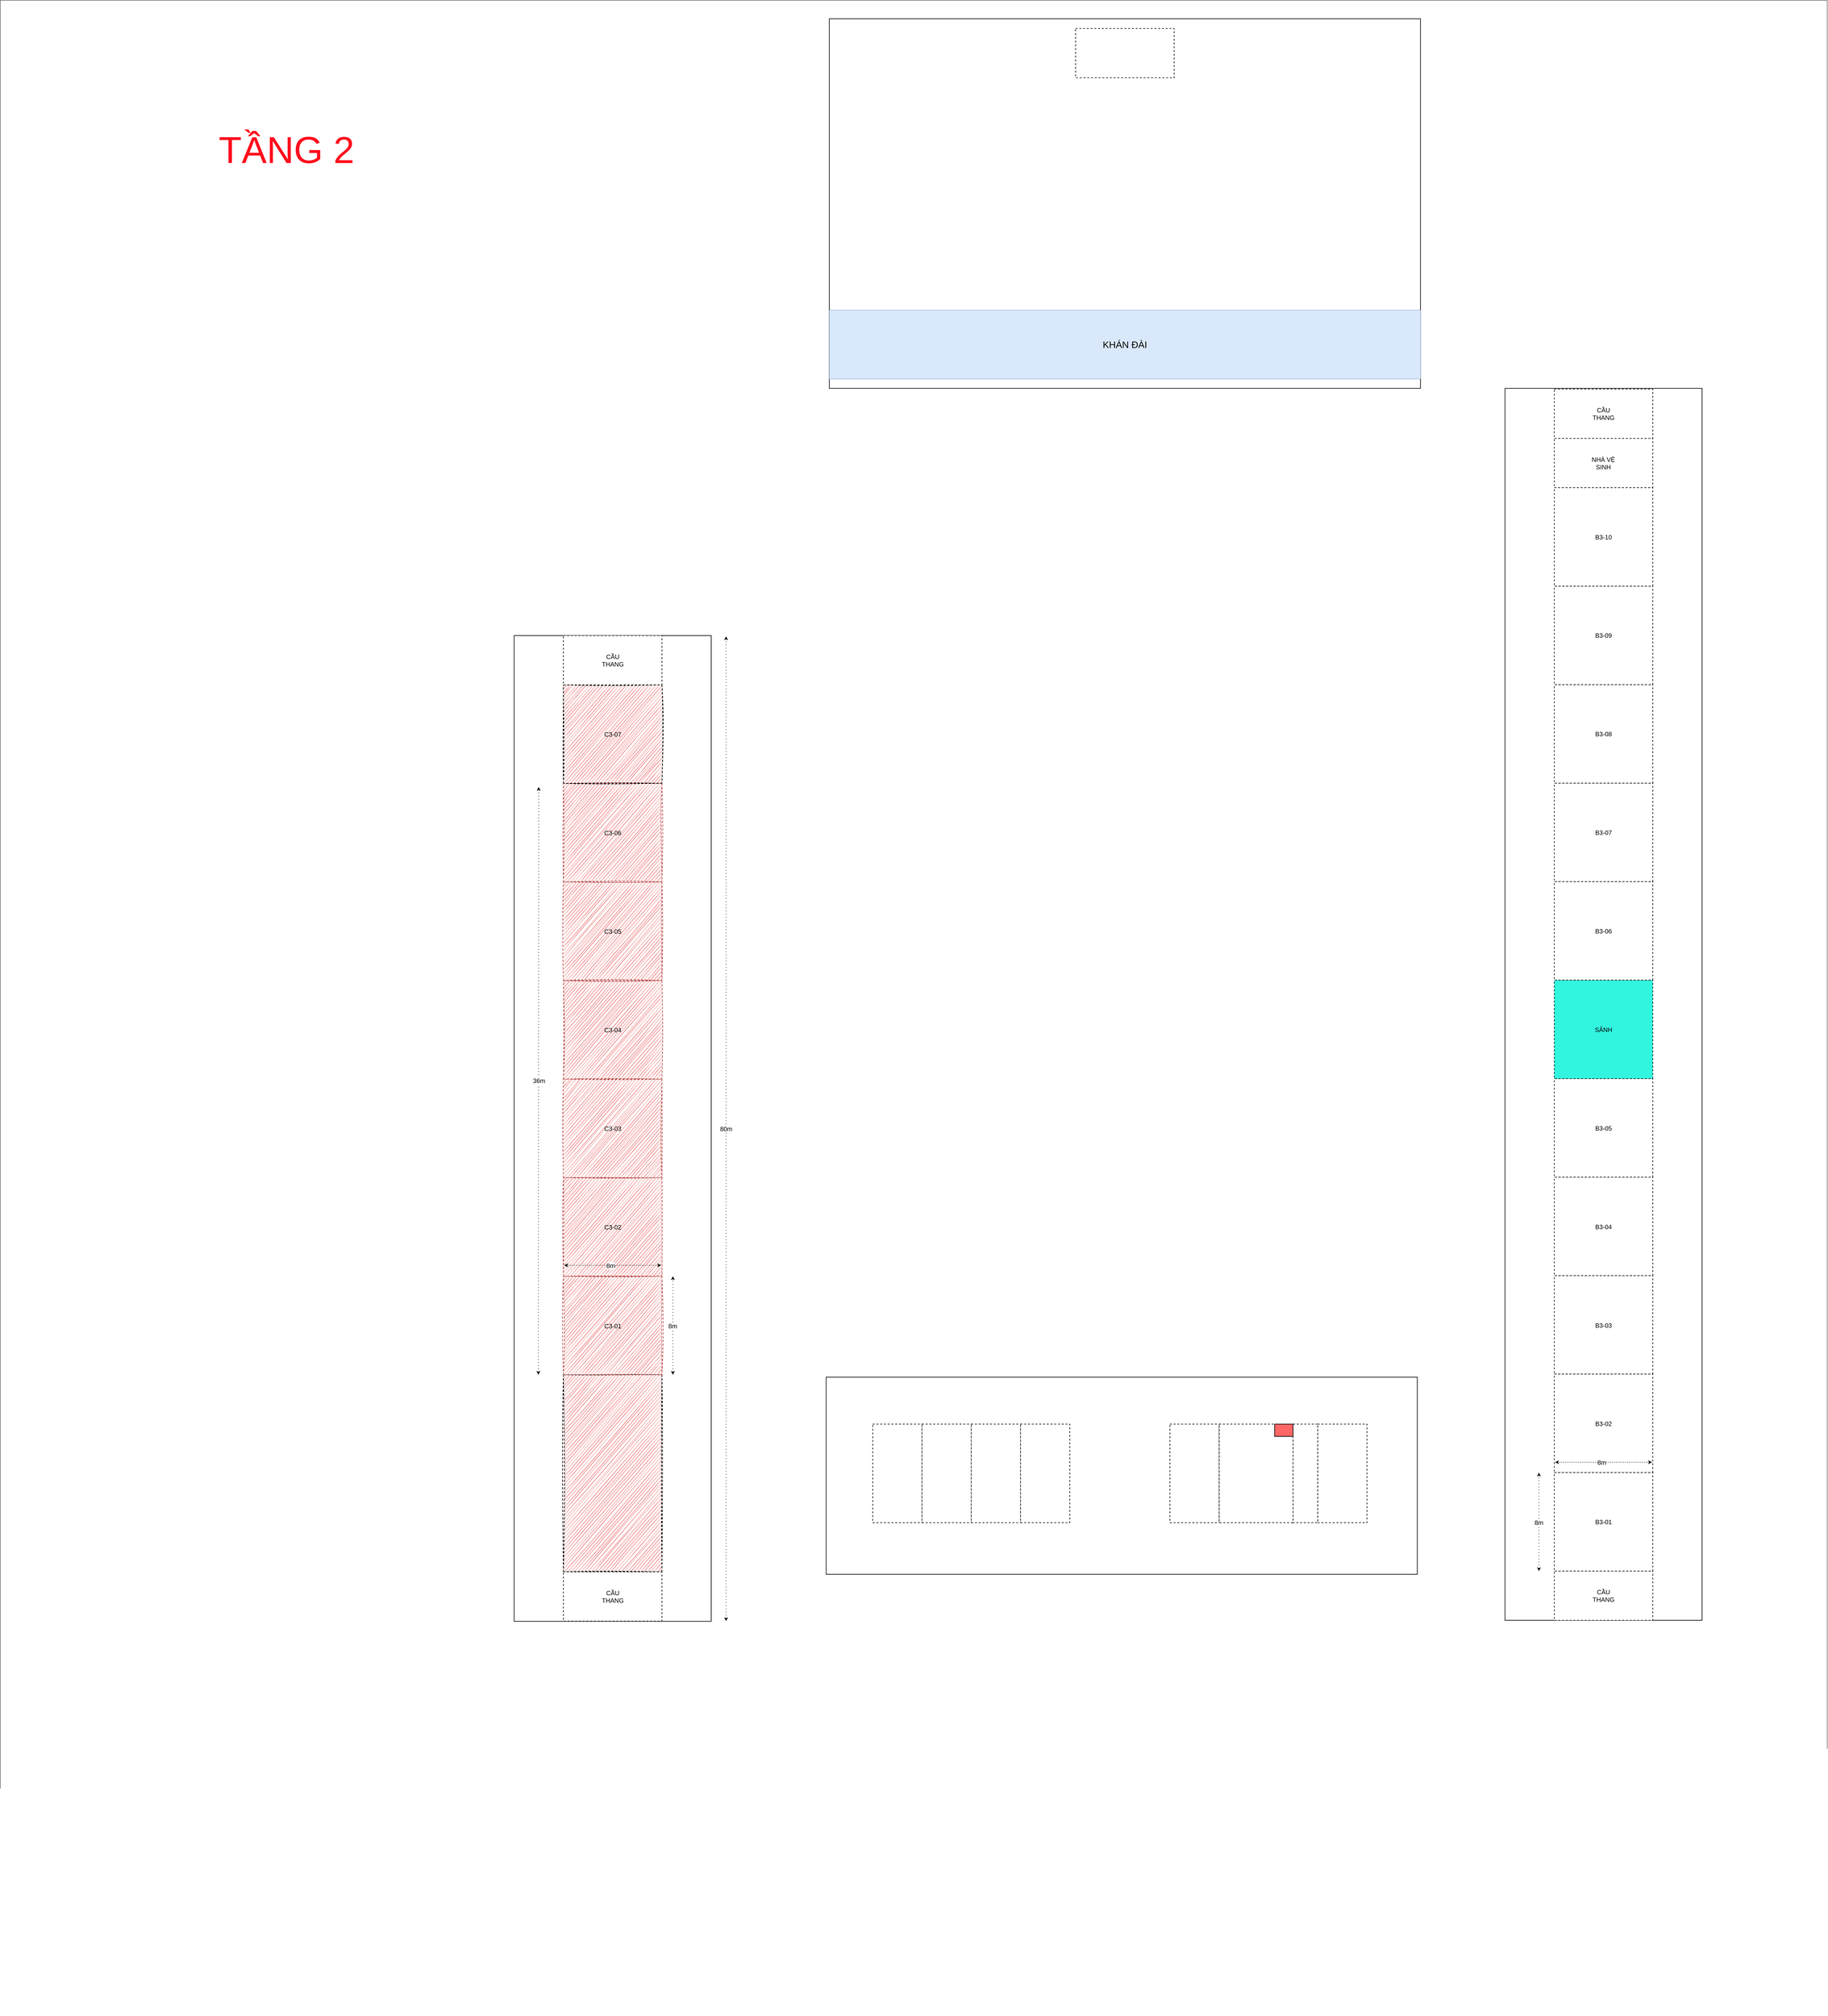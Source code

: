 <mxfile version="21.6.6" type="github">
  <diagram name="Page-1" id="38b20595-45e3-9b7f-d5ca-b57f44c5b66d">
    <mxGraphModel dx="12699" dy="5590" grid="1" gridSize="10" guides="1" tooltips="1" connect="1" arrows="1" fold="1" page="1" pageScale="1" pageWidth="2339" pageHeight="3300" background="none" math="0" shadow="0">
      <root>
        <mxCell id="0" />
        <mxCell id="1" style="" parent="0" />
        <mxCell id="B5StGCeWmPRoZvyPcVZ9-119" value="" style="rounded=0;whiteSpace=wrap;html=1;" parent="1" vertex="1">
          <mxGeometry x="-1240" y="160" width="5840" height="6440" as="geometry" />
        </mxCell>
        <mxCell id="B5StGCeWmPRoZvyPcVZ9-6" value="" style="group" parent="1" vertex="1" connectable="0">
          <mxGeometry x="-1240" y="6200" width="5840" height="380" as="geometry" />
        </mxCell>
        <mxCell id="B5StGCeWmPRoZvyPcVZ9-2" value="" style="endArrow=none;html=1;rounded=0;" parent="B5StGCeWmPRoZvyPcVZ9-6" edge="1">
          <mxGeometry width="50" height="50" relative="1" as="geometry">
            <mxPoint as="sourcePoint" />
            <mxPoint x="5840" as="targetPoint" />
          </mxGeometry>
        </mxCell>
        <mxCell id="B5StGCeWmPRoZvyPcVZ9-3" value="" style="endArrow=none;html=1;rounded=0;" parent="B5StGCeWmPRoZvyPcVZ9-6" edge="1">
          <mxGeometry width="50" height="50" relative="1" as="geometry">
            <mxPoint x="5.024" y="380" as="sourcePoint" />
            <mxPoint x="5840" y="380" as="targetPoint" />
          </mxGeometry>
        </mxCell>
        <mxCell id="B5StGCeWmPRoZvyPcVZ9-4" value="" style="endArrow=none;html=1;rounded=0;dashed=1;" parent="B5StGCeWmPRoZvyPcVZ9-6" edge="1">
          <mxGeometry width="50" height="50" relative="1" as="geometry">
            <mxPoint x="5.024" y="190" as="sourcePoint" />
            <mxPoint x="5840" y="190" as="targetPoint" />
          </mxGeometry>
        </mxCell>
        <mxCell id="B5StGCeWmPRoZvyPcVZ9-5" value="&lt;font style=&quot;font-size: 40px;&quot;&gt;HÙNG VƯƠNG&lt;/font&gt;" style="edgeLabel;html=1;align=center;verticalAlign=middle;resizable=0;points=[];fontSize=30;" parent="B5StGCeWmPRoZvyPcVZ9-4" vertex="1" connectable="0">
          <mxGeometry x="0.232" y="9" relative="1" as="geometry">
            <mxPoint x="-731" y="9" as="offset" />
          </mxGeometry>
        </mxCell>
        <mxCell id="B5StGCeWmPRoZvyPcVZ9-33" value="" style="group;fillColor=default;" parent="1" vertex="1" connectable="0">
          <mxGeometry x="1400" y="4560" width="1889.76" height="629.92" as="geometry" />
        </mxCell>
        <mxCell id="B5StGCeWmPRoZvyPcVZ9-19" value="" style="rounded=0;whiteSpace=wrap;html=1;strokeColor=default;fillColor=none;strokeWidth=2;" parent="B5StGCeWmPRoZvyPcVZ9-33" vertex="1">
          <mxGeometry width="1889.76" height="629.92" as="geometry" />
        </mxCell>
        <mxCell id="B5StGCeWmPRoZvyPcVZ9-7" value="" style="whiteSpace=wrap;html=1;dashed=1;strokeWidth=2;" parent="B5StGCeWmPRoZvyPcVZ9-33" vertex="1">
          <mxGeometry x="148.88" y="150" width="157.48" height="314.96" as="geometry" />
        </mxCell>
        <mxCell id="B5StGCeWmPRoZvyPcVZ9-8" value="" style="whiteSpace=wrap;html=1;dashed=1;strokeWidth=2;" parent="B5StGCeWmPRoZvyPcVZ9-33" vertex="1">
          <mxGeometry x="306.36" y="150" width="157.48" height="314.96" as="geometry" />
        </mxCell>
        <mxCell id="B5StGCeWmPRoZvyPcVZ9-9" value="" style="whiteSpace=wrap;html=1;dashed=1;strokeWidth=2;" parent="B5StGCeWmPRoZvyPcVZ9-33" vertex="1">
          <mxGeometry x="463.84" y="150" width="157.48" height="314.96" as="geometry" />
        </mxCell>
        <mxCell id="B5StGCeWmPRoZvyPcVZ9-10" value="" style="whiteSpace=wrap;html=1;dashed=1;strokeWidth=2;" parent="B5StGCeWmPRoZvyPcVZ9-33" vertex="1">
          <mxGeometry x="621.32" y="150" width="157.48" height="314.96" as="geometry" />
        </mxCell>
        <mxCell id="B5StGCeWmPRoZvyPcVZ9-11" value="" style="whiteSpace=wrap;html=1;dashed=1;strokeWidth=2;" parent="B5StGCeWmPRoZvyPcVZ9-33" vertex="1">
          <mxGeometry x="1098.88" y="150" width="157.48" height="314.96" as="geometry" />
        </mxCell>
        <mxCell id="B5StGCeWmPRoZvyPcVZ9-12" value="" style="whiteSpace=wrap;html=1;dashed=1;strokeWidth=2;" parent="B5StGCeWmPRoZvyPcVZ9-33" vertex="1">
          <mxGeometry x="1256.36" y="150" width="236.22" height="314.96" as="geometry" />
        </mxCell>
        <mxCell id="B5StGCeWmPRoZvyPcVZ9-14" value="" style="whiteSpace=wrap;html=1;dashed=1;strokeWidth=2;" parent="B5StGCeWmPRoZvyPcVZ9-33" vertex="1">
          <mxGeometry x="1571.32" y="150" width="157.48" height="314.96" as="geometry" />
        </mxCell>
        <mxCell id="B5StGCeWmPRoZvyPcVZ9-17" value="" style="whiteSpace=wrap;html=1;dashed=1;strokeWidth=2;" parent="B5StGCeWmPRoZvyPcVZ9-33" vertex="1">
          <mxGeometry x="1492.58" y="150" width="78.74" height="314.96" as="geometry" />
        </mxCell>
        <mxCell id="B5StGCeWmPRoZvyPcVZ9-18" value="" style="rounded=0;whiteSpace=wrap;html=1;fillColor=#FF6666;strokeWidth=2;" parent="B5StGCeWmPRoZvyPcVZ9-33" vertex="1">
          <mxGeometry x="1433.53" y="150" width="59.055" height="39.37" as="geometry" />
        </mxCell>
        <mxCell id="B5StGCeWmPRoZvyPcVZ9-65" value="" style="endArrow=classic;startArrow=classic;html=1;rounded=0;dashed=1;dashPattern=1 4;strokeWidth=2;" parent="1" edge="1">
          <mxGeometry width="50" height="50" relative="1" as="geometry">
            <mxPoint x="1080.078" y="5339.6" as="sourcePoint" />
            <mxPoint x="1080.078" y="2192.438" as="targetPoint" />
          </mxGeometry>
        </mxCell>
        <mxCell id="B5StGCeWmPRoZvyPcVZ9-66" value="&lt;font style=&quot;font-size: 20px;&quot;&gt;80m&lt;/font&gt;" style="edgeLabel;html=1;align=center;verticalAlign=middle;resizable=0;points=[];" parent="B5StGCeWmPRoZvyPcVZ9-65" vertex="1" connectable="0">
          <mxGeometry x="0.0" relative="1" as="geometry">
            <mxPoint as="offset" />
          </mxGeometry>
        </mxCell>
        <mxCell id="B5StGCeWmPRoZvyPcVZ9-31" value="" style="rounded=0;whiteSpace=wrap;html=1;fillColor=default;strokeWidth=2;" parent="1" vertex="1">
          <mxGeometry x="402.55" y="2190" width="629.92" height="3150.24" as="geometry" />
        </mxCell>
        <mxCell id="B5StGCeWmPRoZvyPcVZ9-21" value="" style="rounded=0;whiteSpace=wrap;html=1;dashed=1;strokeWidth=2;fillColor=#ec7979;sketch=1;curveFitting=1;jiggle=2;" parent="1" vertex="1">
          <mxGeometry x="560.007" y="4552.26" width="315.003" height="629.872" as="geometry" />
        </mxCell>
        <mxCell id="B5StGCeWmPRoZvyPcVZ9-23" value="" style="rounded=0;whiteSpace=wrap;html=1;dashed=1;strokeWidth=2;fillColor=#EC7979;strokeColor=#b85450;sketch=1;curveFitting=1;jiggle=2;" parent="1" vertex="1">
          <mxGeometry x="560.007" y="4237.324" width="315.003" height="314.936" as="geometry" />
        </mxCell>
        <mxCell id="B5StGCeWmPRoZvyPcVZ9-24" value="" style="rounded=0;whiteSpace=wrap;html=1;dashed=1;strokeWidth=2;fillColor=#EC7979;strokeColor=#b85450;sketch=1;curveFitting=1;jiggle=2;" parent="1" vertex="1">
          <mxGeometry x="560.007" y="3922.388" width="315.003" height="314.936" as="geometry" />
        </mxCell>
        <mxCell id="B5StGCeWmPRoZvyPcVZ9-25" value="" style="rounded=0;whiteSpace=wrap;html=1;dashed=1;strokeWidth=2;fillColor=#EC7979;strokeColor=#b85450;sketch=1;curveFitting=1;jiggle=2;" parent="1" vertex="1">
          <mxGeometry x="560.007" y="3607.452" width="315.003" height="314.936" as="geometry" />
        </mxCell>
        <mxCell id="B5StGCeWmPRoZvyPcVZ9-26" value="" style="rounded=0;whiteSpace=wrap;html=1;dashed=1;strokeWidth=2;fillColor=#EC7979;strokeColor=#b85450;sketch=1;curveFitting=1;jiggle=2;" parent="1" vertex="1">
          <mxGeometry x="560.007" y="3292.516" width="315.003" height="314.936" as="geometry" />
        </mxCell>
        <mxCell id="B5StGCeWmPRoZvyPcVZ9-27" value="" style="rounded=0;whiteSpace=wrap;html=1;dashed=1;strokeWidth=2;fillColor=#EC7979;strokeColor=#b85450;sketch=1;curveFitting=1;jiggle=2;" parent="1" vertex="1">
          <mxGeometry x="560.007" y="2977.34" width="315.003" height="314.936" as="geometry" />
        </mxCell>
        <mxCell id="B5StGCeWmPRoZvyPcVZ9-28" value="" style="rounded=0;whiteSpace=wrap;html=1;dashed=1;strokeWidth=2;fillColor=#EC7979;strokeColor=#b85450;sketch=1;curveFitting=1;jiggle=2;" parent="1" vertex="1">
          <mxGeometry x="560.007" y="2662.404" width="315.003" height="314.936" as="geometry" />
        </mxCell>
        <mxCell id="B5StGCeWmPRoZvyPcVZ9-29" value="" style="rounded=0;whiteSpace=wrap;html=1;dashed=1;strokeWidth=2;fillColor=#ec7979;sketch=1;curveFitting=1;jiggle=2;" parent="1" vertex="1">
          <mxGeometry x="560.007" y="2347.468" width="315.003" height="314.936" as="geometry" />
        </mxCell>
        <mxCell id="B5StGCeWmPRoZvyPcVZ9-30" value="" style="rounded=0;whiteSpace=wrap;html=1;dashed=1;strokeWidth=2;" parent="1" vertex="1">
          <mxGeometry x="560.007" y="2190" width="315.003" height="157.468" as="geometry" />
        </mxCell>
        <mxCell id="B5StGCeWmPRoZvyPcVZ9-32" value="" style="rounded=0;whiteSpace=wrap;html=1;dashed=1;strokeWidth=2;" parent="1" vertex="1">
          <mxGeometry x="560.007" y="5182.132" width="315.003" height="157.468" as="geometry" />
        </mxCell>
        <mxCell id="B5StGCeWmPRoZvyPcVZ9-53" value="&lt;font style=&quot;font-size: 20px;&quot;&gt;CẦU THANG&lt;/font&gt;" style="text;html=1;strokeColor=none;fillColor=none;align=center;verticalAlign=middle;whiteSpace=wrap;rounded=0;" parent="1" vertex="1">
          <mxGeometry x="687.504" y="5245.867" width="60.008" height="29.998" as="geometry" />
        </mxCell>
        <mxCell id="B5StGCeWmPRoZvyPcVZ9-54" value="&lt;font style=&quot;font-size: 20px;&quot;&gt;CẦU THANG&lt;/font&gt;" style="text;html=1;strokeColor=none;fillColor=none;align=center;verticalAlign=middle;whiteSpace=wrap;rounded=0;" parent="1" vertex="1">
          <mxGeometry x="687.504" y="2253.735" width="60.008" height="29.998" as="geometry" />
        </mxCell>
        <mxCell id="B5StGCeWmPRoZvyPcVZ9-55" value="&lt;font style=&quot;font-size: 20px;&quot;&gt;C3-07&lt;/font&gt;" style="text;html=1;strokeColor=none;fillColor=none;align=center;verticalAlign=middle;whiteSpace=wrap;rounded=0;" parent="1" vertex="1">
          <mxGeometry x="687.504" y="2489.937" width="60.008" height="29.998" as="geometry" />
        </mxCell>
        <mxCell id="B5StGCeWmPRoZvyPcVZ9-56" value="&lt;font style=&quot;font-size: 20px;&quot;&gt;C3-06&lt;/font&gt;" style="text;html=1;strokeColor=none;fillColor=none;align=center;verticalAlign=middle;whiteSpace=wrap;rounded=0;" parent="1" vertex="1">
          <mxGeometry x="687.504" y="2804.873" width="60.008" height="29.998" as="geometry" />
        </mxCell>
        <mxCell id="B5StGCeWmPRoZvyPcVZ9-57" value="&lt;font style=&quot;font-size: 20px;&quot;&gt;C3-05&lt;/font&gt;" style="text;html=1;strokeColor=none;fillColor=none;align=center;verticalAlign=middle;whiteSpace=wrap;rounded=0;" parent="1" vertex="1">
          <mxGeometry x="687.504" y="3119.809" width="60.008" height="29.998" as="geometry" />
        </mxCell>
        <mxCell id="B5StGCeWmPRoZvyPcVZ9-58" value="&lt;font style=&quot;font-size: 20px;&quot;&gt;C3-04&lt;/font&gt;" style="text;html=1;strokeColor=none;fillColor=none;align=center;verticalAlign=middle;whiteSpace=wrap;rounded=0;" parent="1" vertex="1">
          <mxGeometry x="687.504" y="3436.265" width="60.008" height="27.438" as="geometry" />
        </mxCell>
        <mxCell id="B5StGCeWmPRoZvyPcVZ9-59" value="&lt;font style=&quot;font-size: 20px;&quot;&gt;C3-03&lt;/font&gt;" style="text;html=1;strokeColor=none;fillColor=none;align=center;verticalAlign=middle;whiteSpace=wrap;rounded=0;" parent="1" vertex="1">
          <mxGeometry x="687.504" y="3750.441" width="60.008" height="29.998" as="geometry" />
        </mxCell>
        <mxCell id="B5StGCeWmPRoZvyPcVZ9-60" value="&lt;font style=&quot;font-size: 20px;&quot;&gt;C3-02&lt;/font&gt;" style="text;html=1;strokeColor=none;fillColor=none;align=center;verticalAlign=middle;whiteSpace=wrap;rounded=0;" parent="1" vertex="1">
          <mxGeometry x="687.504" y="4065.377" width="60.008" height="29.998" as="geometry" />
        </mxCell>
        <mxCell id="B5StGCeWmPRoZvyPcVZ9-61" value="&lt;font style=&quot;font-size: 20px;&quot;&gt;C3-01&lt;/font&gt;" style="text;html=1;strokeColor=none;fillColor=none;align=center;verticalAlign=middle;whiteSpace=wrap;rounded=0;" parent="1" vertex="1">
          <mxGeometry x="687.504" y="4381.833" width="60.008" height="27.438" as="geometry" />
        </mxCell>
        <mxCell id="B5StGCeWmPRoZvyPcVZ9-63" value="" style="endArrow=classic;startArrow=classic;html=1;rounded=0;exitX=0.016;exitY=0.889;exitDx=0;exitDy=0;exitPerimeter=0;entryX=1;entryY=0.889;entryDx=0;entryDy=0;entryPerimeter=0;dashed=1;dashPattern=1 2;strokeWidth=2;" parent="1" edge="1">
          <mxGeometry width="50" height="50" relative="1" as="geometry">
            <mxPoint x="562.487" y="4202.44" as="sourcePoint" />
            <mxPoint x="872.529" y="4202.44" as="targetPoint" />
          </mxGeometry>
        </mxCell>
        <mxCell id="B5StGCeWmPRoZvyPcVZ9-64" value="8m" style="edgeLabel;html=1;align=center;verticalAlign=middle;resizable=0;points=[];fontSize=20;" parent="B5StGCeWmPRoZvyPcVZ9-63" vertex="1" connectable="0">
          <mxGeometry x="-0.041" relative="1" as="geometry">
            <mxPoint as="offset" />
          </mxGeometry>
        </mxCell>
        <mxCell id="B5StGCeWmPRoZvyPcVZ9-74" value="" style="endArrow=classic;startArrow=classic;html=1;rounded=0;dashed=1;dashPattern=1 4;strokeWidth=2;" parent="1" edge="1">
          <mxGeometry width="50" height="50" relative="1" as="geometry">
            <mxPoint x="910.054" y="4552.44" as="sourcePoint" />
            <mxPoint x="910.054" y="4237.32" as="targetPoint" />
          </mxGeometry>
        </mxCell>
        <mxCell id="B5StGCeWmPRoZvyPcVZ9-75" value="8m" style="edgeLabel;html=1;align=center;verticalAlign=middle;resizable=0;points=[];fontSize=20;" parent="B5StGCeWmPRoZvyPcVZ9-74" vertex="1" connectable="0">
          <mxGeometry x="-0.007" y="1" relative="1" as="geometry">
            <mxPoint as="offset" />
          </mxGeometry>
        </mxCell>
        <mxCell id="B5StGCeWmPRoZvyPcVZ9-69" value="" style="endArrow=classic;startArrow=classic;html=1;rounded=0;dashed=1;dashPattern=1 4;strokeWidth=2;" parent="1" edge="1">
          <mxGeometry width="50" height="50" relative="1" as="geometry">
            <mxPoint x="480" y="4552.262" as="sourcePoint" />
            <mxPoint x="481.0" y="2673.956" as="targetPoint" />
          </mxGeometry>
        </mxCell>
        <mxCell id="B5StGCeWmPRoZvyPcVZ9-70" value="36m" style="edgeLabel;html=1;align=center;verticalAlign=middle;resizable=0;points=[];fontSize=20;" parent="B5StGCeWmPRoZvyPcVZ9-69" vertex="1" connectable="0">
          <mxGeometry x="0.002" y="-1" relative="1" as="geometry">
            <mxPoint as="offset" />
          </mxGeometry>
        </mxCell>
        <mxCell id="B5StGCeWmPRoZvyPcVZ9-118" value="" style="group" parent="1" vertex="1" connectable="0">
          <mxGeometry x="3570" y="1400" width="629.92" height="3937" as="geometry" />
        </mxCell>
        <mxCell id="B5StGCeWmPRoZvyPcVZ9-77" value="" style="rounded=0;whiteSpace=wrap;html=1;fillColor=default;strokeWidth=2;" parent="B5StGCeWmPRoZvyPcVZ9-118" vertex="1">
          <mxGeometry width="629.92" height="3936.92" as="geometry" />
        </mxCell>
        <mxCell id="B5StGCeWmPRoZvyPcVZ9-79" value="" style="rounded=0;whiteSpace=wrap;html=1;dashed=1;strokeWidth=2;" parent="B5StGCeWmPRoZvyPcVZ9-118" vertex="1">
          <mxGeometry x="157.48" y="2835.451" width="314.96" height="314.728" as="geometry" />
        </mxCell>
        <mxCell id="B5StGCeWmPRoZvyPcVZ9-80" value="" style="rounded=0;whiteSpace=wrap;html=1;dashed=1;strokeWidth=2;" parent="B5StGCeWmPRoZvyPcVZ9-118" vertex="1">
          <mxGeometry x="157.48" y="2520.723" width="314.96" height="314.728" as="geometry" />
        </mxCell>
        <mxCell id="B5StGCeWmPRoZvyPcVZ9-81" value="" style="rounded=0;whiteSpace=wrap;html=1;dashed=1;strokeWidth=2;" parent="B5StGCeWmPRoZvyPcVZ9-118" vertex="1">
          <mxGeometry x="157.48" y="2205.995" width="314.96" height="314.728" as="geometry" />
        </mxCell>
        <mxCell id="B5StGCeWmPRoZvyPcVZ9-82" value="" style="rounded=0;whiteSpace=wrap;html=1;dashed=1;strokeWidth=2;fillColor=#32f5df;" parent="B5StGCeWmPRoZvyPcVZ9-118" vertex="1">
          <mxGeometry x="157.48" y="1891.267" width="314.96" height="314.728" as="geometry" />
        </mxCell>
        <mxCell id="B5StGCeWmPRoZvyPcVZ9-83" value="" style="rounded=0;whiteSpace=wrap;html=1;dashed=1;strokeWidth=2;" parent="B5StGCeWmPRoZvyPcVZ9-118" vertex="1">
          <mxGeometry x="157.48" y="1576.299" width="314.96" height="314.728" as="geometry" />
        </mxCell>
        <mxCell id="B5StGCeWmPRoZvyPcVZ9-84" value="" style="rounded=0;whiteSpace=wrap;html=1;dashed=1;strokeWidth=2;" parent="B5StGCeWmPRoZvyPcVZ9-118" vertex="1">
          <mxGeometry x="157.48" y="1261.571" width="314.96" height="314.728" as="geometry" />
        </mxCell>
        <mxCell id="B5StGCeWmPRoZvyPcVZ9-85" value="" style="rounded=0;whiteSpace=wrap;html=1;dashed=1;strokeWidth=2;fillColor=default;" parent="B5StGCeWmPRoZvyPcVZ9-118" vertex="1">
          <mxGeometry x="157.48" y="946.843" width="314.96" height="314.728" as="geometry" />
        </mxCell>
        <mxCell id="B5StGCeWmPRoZvyPcVZ9-86" value="" style="rounded=0;whiteSpace=wrap;html=1;dashed=1;strokeWidth=2;" parent="B5StGCeWmPRoZvyPcVZ9-118" vertex="1">
          <mxGeometry x="157.48" y="160.024" width="314.96" height="157.364" as="geometry" />
        </mxCell>
        <mxCell id="B5StGCeWmPRoZvyPcVZ9-87" value="" style="rounded=0;whiteSpace=wrap;html=1;dashed=1;strokeWidth=2;" parent="B5StGCeWmPRoZvyPcVZ9-118" vertex="1">
          <mxGeometry x="157.48" y="3779.636" width="314.96" height="157.364" as="geometry" />
        </mxCell>
        <mxCell id="B5StGCeWmPRoZvyPcVZ9-88" value="&lt;font style=&quot;font-size: 20px;&quot;&gt;CẦU THANG&lt;/font&gt;" style="text;html=1;strokeColor=none;fillColor=none;align=center;verticalAlign=middle;whiteSpace=wrap;rounded=0;" parent="B5StGCeWmPRoZvyPcVZ9-118" vertex="1">
          <mxGeometry x="284.96" y="3843.329" width="60" height="29.978" as="geometry" />
        </mxCell>
        <mxCell id="B5StGCeWmPRoZvyPcVZ9-89" value="&lt;font style=&quot;font-size: 20px;&quot;&gt;NHÀ VỆ SINH&lt;/font&gt;" style="text;html=1;strokeColor=none;fillColor=none;align=center;verticalAlign=middle;whiteSpace=wrap;rounded=0;" parent="B5StGCeWmPRoZvyPcVZ9-118" vertex="1">
          <mxGeometry x="262.44" y="223.712" width="105.04" height="29.98" as="geometry" />
        </mxCell>
        <mxCell id="B5StGCeWmPRoZvyPcVZ9-90" value="&lt;font style=&quot;font-size: 20px;&quot;&gt;B3-08&lt;/font&gt;" style="text;html=1;strokeColor=none;fillColor=none;align=center;verticalAlign=middle;whiteSpace=wrap;rounded=0;" parent="B5StGCeWmPRoZvyPcVZ9-118" vertex="1">
          <mxGeometry x="284.96" y="1089.218" width="60" height="29.978" as="geometry" />
        </mxCell>
        <mxCell id="B5StGCeWmPRoZvyPcVZ9-91" value="&lt;font style=&quot;font-size: 20px;&quot;&gt;B3-07&lt;/font&gt;" style="text;html=1;strokeColor=none;fillColor=none;align=center;verticalAlign=middle;whiteSpace=wrap;rounded=0;" parent="B5StGCeWmPRoZvyPcVZ9-118" vertex="1">
          <mxGeometry x="284.96" y="1403.946" width="60" height="29.978" as="geometry" />
        </mxCell>
        <mxCell id="B5StGCeWmPRoZvyPcVZ9-92" value="&lt;font style=&quot;font-size: 20px;&quot;&gt;B3-06&lt;/font&gt;" style="text;html=1;strokeColor=none;fillColor=none;align=center;verticalAlign=middle;whiteSpace=wrap;rounded=0;" parent="B5StGCeWmPRoZvyPcVZ9-118" vertex="1">
          <mxGeometry x="284.96" y="1718.674" width="60" height="29.978" as="geometry" />
        </mxCell>
        <mxCell id="B5StGCeWmPRoZvyPcVZ9-93" value="&lt;font style=&quot;font-size: 20px;&quot;&gt;SẢNH&lt;/font&gt;" style="text;html=1;strokeColor=none;fillColor=none;align=center;verticalAlign=middle;whiteSpace=wrap;rounded=0;" parent="B5StGCeWmPRoZvyPcVZ9-118" vertex="1">
          <mxGeometry x="284.96" y="2034.921" width="60" height="27.42" as="geometry" />
        </mxCell>
        <mxCell id="B5StGCeWmPRoZvyPcVZ9-94" value="&lt;font style=&quot;font-size: 20px;&quot;&gt;B3-05&lt;/font&gt;" style="text;html=1;strokeColor=none;fillColor=none;align=center;verticalAlign=middle;whiteSpace=wrap;rounded=0;" parent="B5StGCeWmPRoZvyPcVZ9-118" vertex="1">
          <mxGeometry x="284.96" y="2348.89" width="60" height="29.978" as="geometry" />
        </mxCell>
        <mxCell id="B5StGCeWmPRoZvyPcVZ9-95" value="&lt;font style=&quot;font-size: 20px;&quot;&gt;B3-04&lt;/font&gt;" style="text;html=1;strokeColor=none;fillColor=none;align=center;verticalAlign=middle;whiteSpace=wrap;rounded=0;" parent="B5StGCeWmPRoZvyPcVZ9-118" vertex="1">
          <mxGeometry x="284.96" y="2663.618" width="60" height="29.978" as="geometry" />
        </mxCell>
        <mxCell id="B5StGCeWmPRoZvyPcVZ9-96" value="&lt;font style=&quot;font-size: 20px;&quot;&gt;B3-03&lt;/font&gt;" style="text;html=1;strokeColor=none;fillColor=none;align=center;verticalAlign=middle;whiteSpace=wrap;rounded=0;" parent="B5StGCeWmPRoZvyPcVZ9-118" vertex="1">
          <mxGeometry x="284.96" y="2979.865" width="60" height="27.42" as="geometry" />
        </mxCell>
        <mxCell id="B5StGCeWmPRoZvyPcVZ9-97" value="&lt;font style=&quot;font-size: 20px;&quot;&gt;PHÒNG HỌP&lt;/font&gt;" style="text;html=1;strokeColor=none;fillColor=none;align=center;verticalAlign=middle;whiteSpace=wrap;rounded=0;" parent="B5StGCeWmPRoZvyPcVZ9-118" vertex="1">
          <mxGeometry x="284.96" y="3451.198" width="60" height="27.42" as="geometry" />
        </mxCell>
        <mxCell id="B5StGCeWmPRoZvyPcVZ9-100" value="" style="endArrow=classic;startArrow=classic;html=1;rounded=0;dashed=1;dashPattern=1 4;strokeWidth=2;" parent="B5StGCeWmPRoZvyPcVZ9-118" edge="1">
          <mxGeometry width="50" height="50" relative="1" as="geometry">
            <mxPoint x="108.48" y="3779.824" as="sourcePoint" />
            <mxPoint x="108.48" y="3464.912" as="targetPoint" />
          </mxGeometry>
        </mxCell>
        <mxCell id="B5StGCeWmPRoZvyPcVZ9-101" value="8m" style="edgeLabel;html=1;align=center;verticalAlign=middle;resizable=0;points=[];fontSize=20;" parent="B5StGCeWmPRoZvyPcVZ9-100" vertex="1" connectable="0">
          <mxGeometry x="-0.007" y="1" relative="1" as="geometry">
            <mxPoint as="offset" />
          </mxGeometry>
        </mxCell>
        <mxCell id="B5StGCeWmPRoZvyPcVZ9-103" value="" style="rounded=0;whiteSpace=wrap;html=1;dashed=1;strokeWidth=2;" parent="B5StGCeWmPRoZvyPcVZ9-118" vertex="1">
          <mxGeometry x="157.48" y="3150.184" width="314.96" height="314.728" as="geometry" />
        </mxCell>
        <mxCell id="B5StGCeWmPRoZvyPcVZ9-104" value="" style="rounded=0;whiteSpace=wrap;html=1;dashed=1;strokeWidth=2;" parent="B5StGCeWmPRoZvyPcVZ9-118" vertex="1">
          <mxGeometry x="157.48" y="3464.916" width="314.96" height="314.728" as="geometry" />
        </mxCell>
        <mxCell id="B5StGCeWmPRoZvyPcVZ9-105" value="&lt;font style=&quot;font-size: 20px;&quot;&gt;B3-02&lt;/font&gt;" style="text;html=1;strokeColor=none;fillColor=none;align=center;verticalAlign=middle;whiteSpace=wrap;rounded=0;" parent="B5StGCeWmPRoZvyPcVZ9-118" vertex="1">
          <mxGeometry x="284.96" y="3292.563" width="60" height="29.978" as="geometry" />
        </mxCell>
        <mxCell id="B5StGCeWmPRoZvyPcVZ9-106" value="&lt;font style=&quot;font-size: 20px;&quot;&gt;B3-01&lt;/font&gt;" style="text;html=1;strokeColor=none;fillColor=none;align=center;verticalAlign=middle;whiteSpace=wrap;rounded=0;" parent="B5StGCeWmPRoZvyPcVZ9-118" vertex="1">
          <mxGeometry x="284.96" y="3608.57" width="60" height="27.42" as="geometry" />
        </mxCell>
        <mxCell id="B5StGCeWmPRoZvyPcVZ9-98" value="" style="endArrow=classic;startArrow=classic;html=1;rounded=0;exitX=0.016;exitY=0.889;exitDx=0;exitDy=0;exitPerimeter=0;entryX=1;entryY=0.889;entryDx=0;entryDy=0;entryPerimeter=0;dashed=1;dashPattern=1 2;strokeWidth=2;" parent="B5StGCeWmPRoZvyPcVZ9-118" edge="1">
          <mxGeometry width="50" height="50" relative="1" as="geometry">
            <mxPoint x="159.96" y="3431.864" as="sourcePoint" />
            <mxPoint x="469.96" y="3431.864" as="targetPoint" />
          </mxGeometry>
        </mxCell>
        <mxCell id="B5StGCeWmPRoZvyPcVZ9-99" value="8m" style="edgeLabel;html=1;align=center;verticalAlign=middle;resizable=0;points=[];fontSize=20;" parent="B5StGCeWmPRoZvyPcVZ9-98" vertex="1" connectable="0">
          <mxGeometry x="-0.041" relative="1" as="geometry">
            <mxPoint as="offset" />
          </mxGeometry>
        </mxCell>
        <mxCell id="B5StGCeWmPRoZvyPcVZ9-108" value="" style="rounded=0;whiteSpace=wrap;html=1;dashed=1;strokeWidth=2;" parent="B5StGCeWmPRoZvyPcVZ9-118" vertex="1">
          <mxGeometry x="157.48" y="632.117" width="314.96" height="314.728" as="geometry" />
        </mxCell>
        <mxCell id="B5StGCeWmPRoZvyPcVZ9-109" value="" style="rounded=0;whiteSpace=wrap;html=1;dashed=1;strokeWidth=2;fillColor=default;" parent="B5StGCeWmPRoZvyPcVZ9-118" vertex="1">
          <mxGeometry x="157.48" y="317.388" width="314.96" height="314.728" as="geometry" />
        </mxCell>
        <mxCell id="B5StGCeWmPRoZvyPcVZ9-110" value="&lt;font style=&quot;font-size: 20px;&quot;&gt;B3-10&lt;/font&gt;" style="text;html=1;strokeColor=none;fillColor=none;align=center;verticalAlign=middle;whiteSpace=wrap;rounded=0;" parent="B5StGCeWmPRoZvyPcVZ9-118" vertex="1">
          <mxGeometry x="284.96" y="459.764" width="60" height="29.978" as="geometry" />
        </mxCell>
        <mxCell id="B5StGCeWmPRoZvyPcVZ9-111" value="&lt;font style=&quot;font-size: 20px;&quot;&gt;B3-09&lt;/font&gt;" style="text;html=1;strokeColor=none;fillColor=none;align=center;verticalAlign=middle;whiteSpace=wrap;rounded=0;" parent="B5StGCeWmPRoZvyPcVZ9-118" vertex="1">
          <mxGeometry x="284.96" y="774.492" width="60" height="29.978" as="geometry" />
        </mxCell>
        <mxCell id="B5StGCeWmPRoZvyPcVZ9-116" value="" style="rounded=0;whiteSpace=wrap;html=1;dashed=1;strokeWidth=2;" parent="B5StGCeWmPRoZvyPcVZ9-118" vertex="1">
          <mxGeometry x="157.48" y="2.658" width="314.96" height="157.364" as="geometry" />
        </mxCell>
        <mxCell id="B5StGCeWmPRoZvyPcVZ9-117" value="&lt;font style=&quot;font-size: 20px;&quot;&gt;CẦU THANG&lt;/font&gt;" style="text;html=1;strokeColor=none;fillColor=none;align=center;verticalAlign=middle;whiteSpace=wrap;rounded=0;" parent="B5StGCeWmPRoZvyPcVZ9-118" vertex="1">
          <mxGeometry x="284.96" y="66.351" width="60" height="29.978" as="geometry" />
        </mxCell>
        <mxCell id="B5StGCeWmPRoZvyPcVZ9-120" value="" style="rounded=0;whiteSpace=wrap;html=1;strokeWidth=2;" parent="1" vertex="1">
          <mxGeometry x="1410" y="218.9" width="1889.76" height="1181.1" as="geometry" />
        </mxCell>
        <mxCell id="B5StGCeWmPRoZvyPcVZ9-121" value="" style="rounded=0;whiteSpace=wrap;html=1;dashed=1;strokeWidth=2;" parent="1" vertex="1">
          <mxGeometry x="2197.4" y="250" width="314.96" height="157.48" as="geometry" />
        </mxCell>
        <mxCell id="B5StGCeWmPRoZvyPcVZ9-123" value="&lt;font style=&quot;font-size: 30px;&quot;&gt;KHÁN ĐÀI&lt;/font&gt;" style="rounded=0;whiteSpace=wrap;html=1;shadow=0;glass=0;fillColor=#dae8fc;strokeColor=#6c8ebf;" parent="1" vertex="1">
          <mxGeometry x="1410" y="1150" width="1890" height="220" as="geometry" />
        </mxCell>
        <mxCell id="B5StGCeWmPRoZvyPcVZ9-125" value="&lt;font color=&quot;#ff0d1d&quot; style=&quot;font-size: 120px;&quot;&gt;TẦNG 2&lt;/font&gt;" style="text;html=1;strokeColor=none;fillColor=none;align=center;verticalAlign=middle;whiteSpace=wrap;rounded=0;" parent="1" vertex="1">
          <mxGeometry x="-669.84" y="407.48" width="690" height="460" as="geometry" />
        </mxCell>
      </root>
    </mxGraphModel>
  </diagram>
</mxfile>
